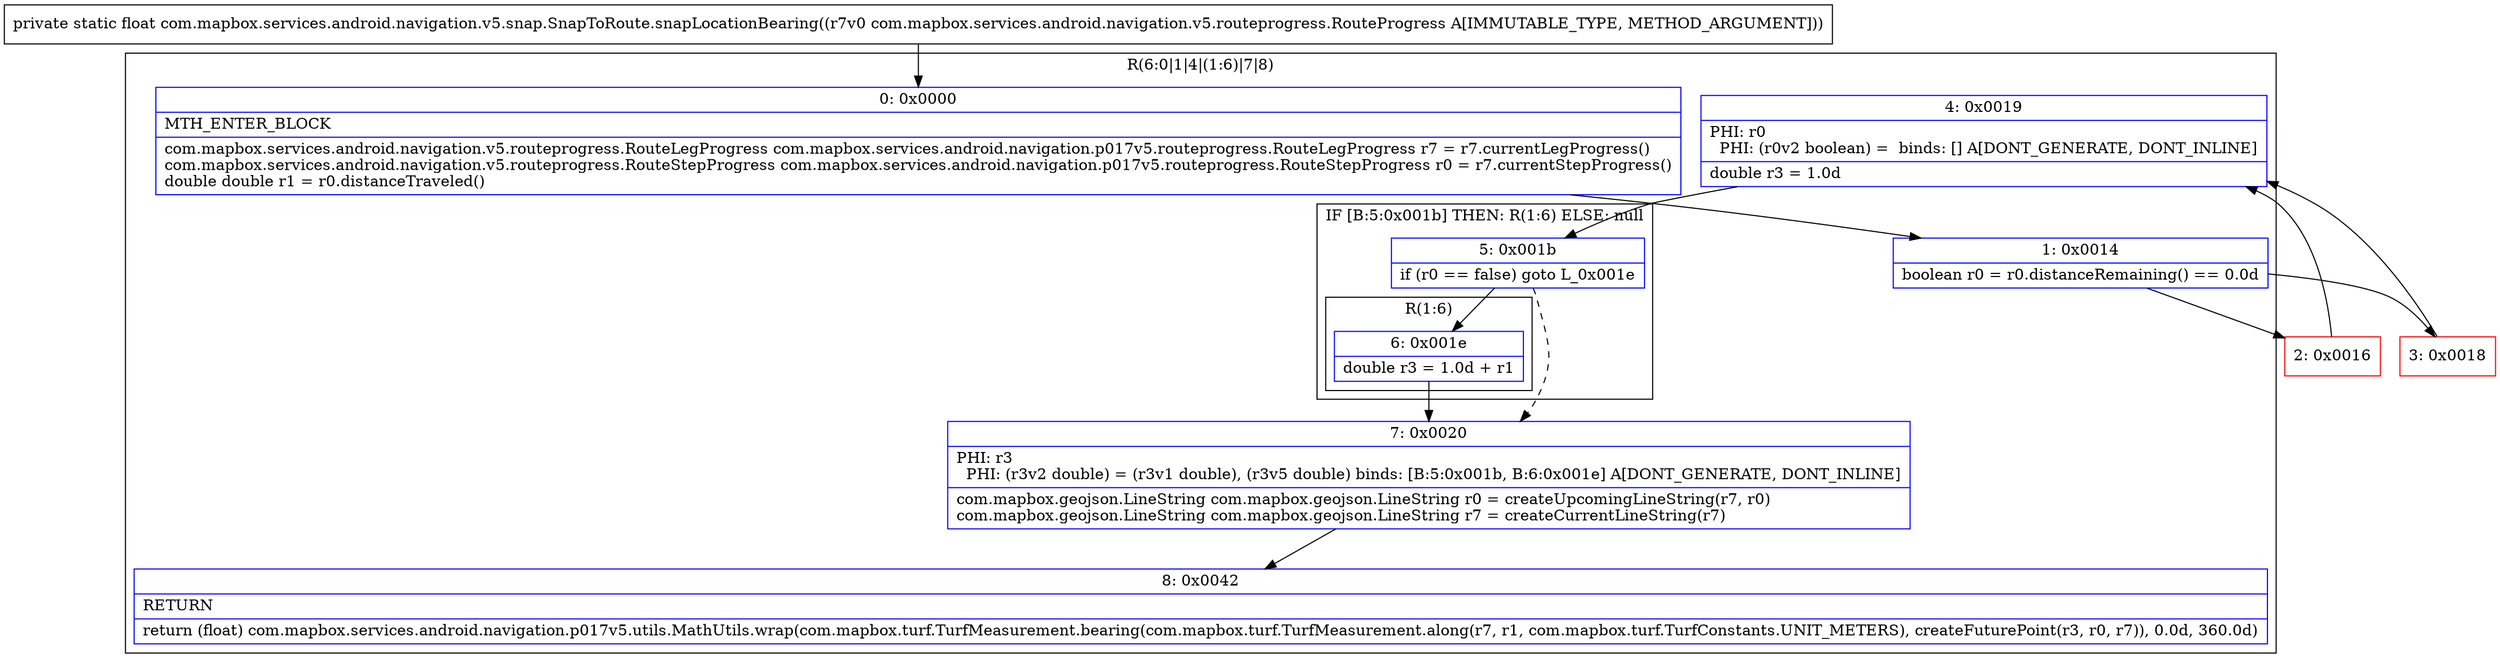 digraph "CFG forcom.mapbox.services.android.navigation.v5.snap.SnapToRoute.snapLocationBearing(Lcom\/mapbox\/services\/android\/navigation\/v5\/routeprogress\/RouteProgress;)F" {
subgraph cluster_Region_233267466 {
label = "R(6:0|1|4|(1:6)|7|8)";
node [shape=record,color=blue];
Node_0 [shape=record,label="{0\:\ 0x0000|MTH_ENTER_BLOCK\l|com.mapbox.services.android.navigation.v5.routeprogress.RouteLegProgress com.mapbox.services.android.navigation.p017v5.routeprogress.RouteLegProgress r7 = r7.currentLegProgress()\lcom.mapbox.services.android.navigation.v5.routeprogress.RouteStepProgress com.mapbox.services.android.navigation.p017v5.routeprogress.RouteStepProgress r0 = r7.currentStepProgress()\ldouble double r1 = r0.distanceTraveled()\l}"];
Node_1 [shape=record,label="{1\:\ 0x0014|boolean r0 = r0.distanceRemaining() == 0.0d\l}"];
Node_4 [shape=record,label="{4\:\ 0x0019|PHI: r0 \l  PHI: (r0v2 boolean) =  binds: [] A[DONT_GENERATE, DONT_INLINE]\l|double r3 = 1.0d\l}"];
subgraph cluster_IfRegion_262595893 {
label = "IF [B:5:0x001b] THEN: R(1:6) ELSE: null";
node [shape=record,color=blue];
Node_5 [shape=record,label="{5\:\ 0x001b|if (r0 == false) goto L_0x001e\l}"];
subgraph cluster_Region_897801984 {
label = "R(1:6)";
node [shape=record,color=blue];
Node_6 [shape=record,label="{6\:\ 0x001e|double r3 = 1.0d + r1\l}"];
}
}
Node_7 [shape=record,label="{7\:\ 0x0020|PHI: r3 \l  PHI: (r3v2 double) = (r3v1 double), (r3v5 double) binds: [B:5:0x001b, B:6:0x001e] A[DONT_GENERATE, DONT_INLINE]\l|com.mapbox.geojson.LineString com.mapbox.geojson.LineString r0 = createUpcomingLineString(r7, r0)\lcom.mapbox.geojson.LineString com.mapbox.geojson.LineString r7 = createCurrentLineString(r7)\l}"];
Node_8 [shape=record,label="{8\:\ 0x0042|RETURN\l|return (float) com.mapbox.services.android.navigation.p017v5.utils.MathUtils.wrap(com.mapbox.turf.TurfMeasurement.bearing(com.mapbox.turf.TurfMeasurement.along(r7, r1, com.mapbox.turf.TurfConstants.UNIT_METERS), createFuturePoint(r3, r0, r7)), 0.0d, 360.0d)\l}"];
}
Node_2 [shape=record,color=red,label="{2\:\ 0x0016}"];
Node_3 [shape=record,color=red,label="{3\:\ 0x0018}"];
MethodNode[shape=record,label="{private static float com.mapbox.services.android.navigation.v5.snap.SnapToRoute.snapLocationBearing((r7v0 com.mapbox.services.android.navigation.v5.routeprogress.RouteProgress A[IMMUTABLE_TYPE, METHOD_ARGUMENT])) }"];
MethodNode -> Node_0;
Node_0 -> Node_1;
Node_1 -> Node_2;
Node_1 -> Node_3;
Node_4 -> Node_5;
Node_5 -> Node_6;
Node_5 -> Node_7[style=dashed];
Node_6 -> Node_7;
Node_7 -> Node_8;
Node_2 -> Node_4;
Node_3 -> Node_4;
}

